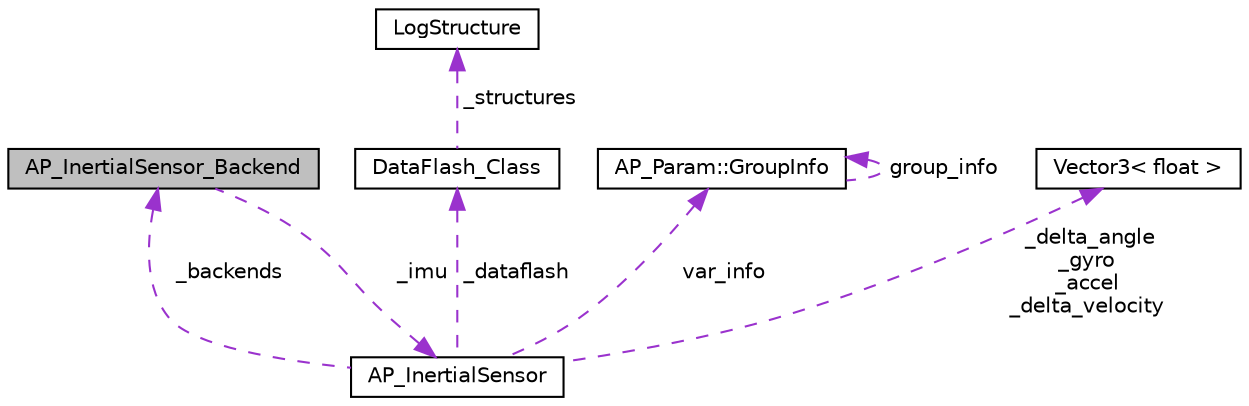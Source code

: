 digraph "AP_InertialSensor_Backend"
{
 // INTERACTIVE_SVG=YES
  edge [fontname="Helvetica",fontsize="10",labelfontname="Helvetica",labelfontsize="10"];
  node [fontname="Helvetica",fontsize="10",shape=record];
  Node1 [label="AP_InertialSensor_Backend",height=0.2,width=0.4,color="black", fillcolor="grey75", style="filled" fontcolor="black"];
  Node2 -> Node1 [dir="back",color="darkorchid3",fontsize="10",style="dashed",label=" _imu" ,fontname="Helvetica"];
  Node2 [label="AP_InertialSensor",height=0.2,width=0.4,color="black", fillcolor="white", style="filled",URL="$classAP__InertialSensor.html"];
  Node1 -> Node2 [dir="back",color="darkorchid3",fontsize="10",style="dashed",label=" _backends" ,fontname="Helvetica"];
  Node3 -> Node2 [dir="back",color="darkorchid3",fontsize="10",style="dashed",label=" _dataflash" ,fontname="Helvetica"];
  Node3 [label="DataFlash_Class",height=0.2,width=0.4,color="black", fillcolor="white", style="filled",URL="$classDataFlash__Class.html",tooltip="-*- tab-width: 4; Mode: C++; c-basic-offset: 4; indent-tabs-mode: nil -*- "];
  Node4 -> Node3 [dir="back",color="darkorchid3",fontsize="10",style="dashed",label=" _structures" ,fontname="Helvetica"];
  Node4 [label="LogStructure",height=0.2,width=0.4,color="black", fillcolor="white", style="filled",URL="$structLogStructure.html"];
  Node5 -> Node2 [dir="back",color="darkorchid3",fontsize="10",style="dashed",label=" var_info" ,fontname="Helvetica"];
  Node5 [label="AP_Param::GroupInfo",height=0.2,width=0.4,color="black", fillcolor="white", style="filled",URL="$structAP__Param_1_1GroupInfo.html"];
  Node5 -> Node5 [dir="back",color="darkorchid3",fontsize="10",style="dashed",label=" group_info" ,fontname="Helvetica"];
  Node6 -> Node2 [dir="back",color="darkorchid3",fontsize="10",style="dashed",label=" _delta_angle\n_gyro\n_accel\n_delta_velocity" ,fontname="Helvetica"];
  Node6 [label="Vector3\< float \>",height=0.2,width=0.4,color="black", fillcolor="white", style="filled",URL="$classVector3.html"];
}
